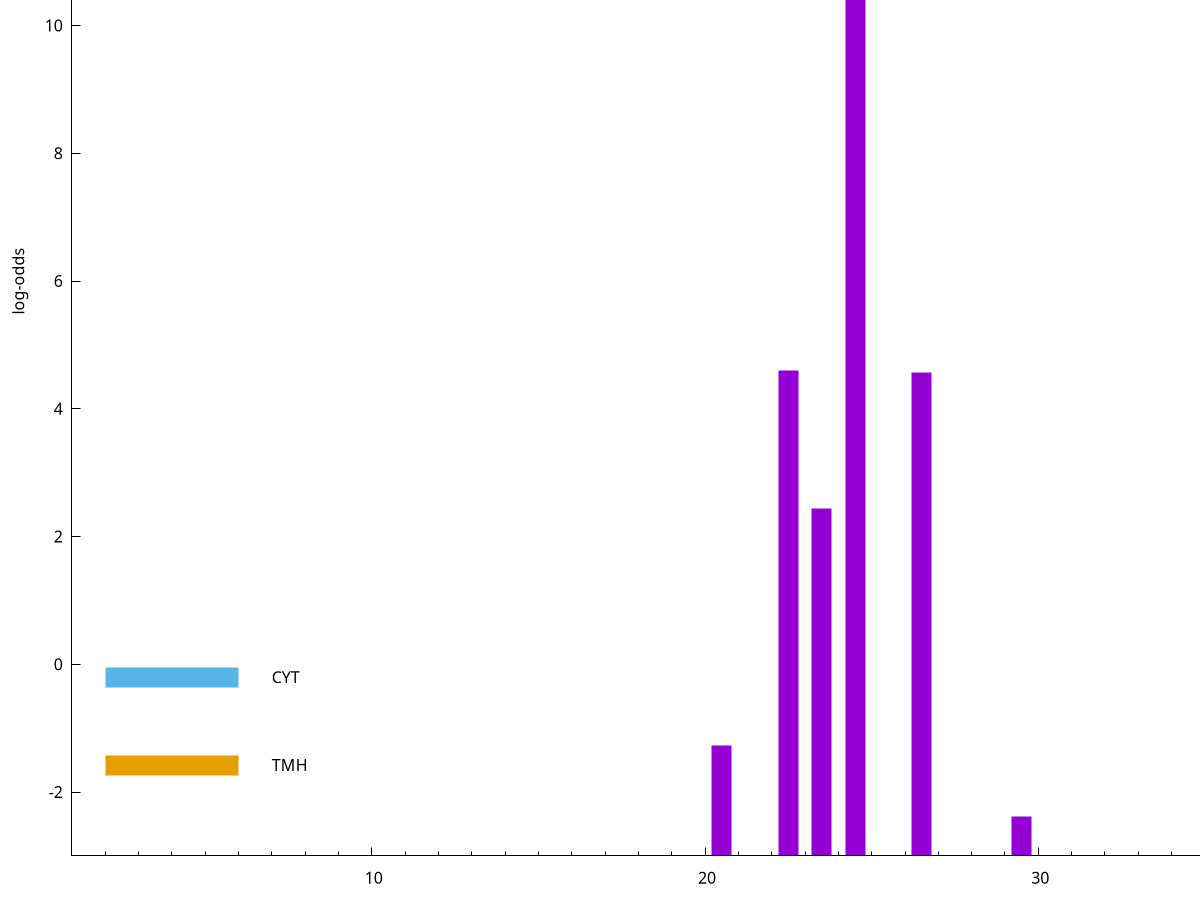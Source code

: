 set title "LipoP predictions for SRR4017833.gff"
set size 2., 1.4
set xrange [1:70] 
set mxtics 10
set yrange [-3:15]
set y2range [0:18]
set ylabel "log-odds"
set term postscript eps color solid "Helvetica" 30
set output "SRR4017833.gff55.eps"
set arrow from 2,13.3311 to 6,13.3311 nohead lt 1 lw 20
set label "SpI" at 7,13.3311
set arrow from 2,-0.200913 to 6,-0.200913 nohead lt 3 lw 20
set label "CYT" at 7,-0.200913
set arrow from 2,-1.57771 to 6,-1.57771 nohead lt 4 lw 20
set label "TMH" at 7,-1.57771
set arrow from 2,13.3311 to 6,13.3311 nohead lt 1 lw 20
set label "SpI" at 7,13.3311
# NOTE: The scores below are the log-odds scores with the threshold
# NOTE: subtracted (a hack to make gnuplot make the histogram all
# NOTE: look nice).
plot "-" axes x1y2 title "" with impulses lt 1 lw 20
24.500000 16.323500
22.500000 7.603100
26.500000 7.575590
23.500000 5.441400
20.500000 1.734970
29.500000 0.614280
e
exit
